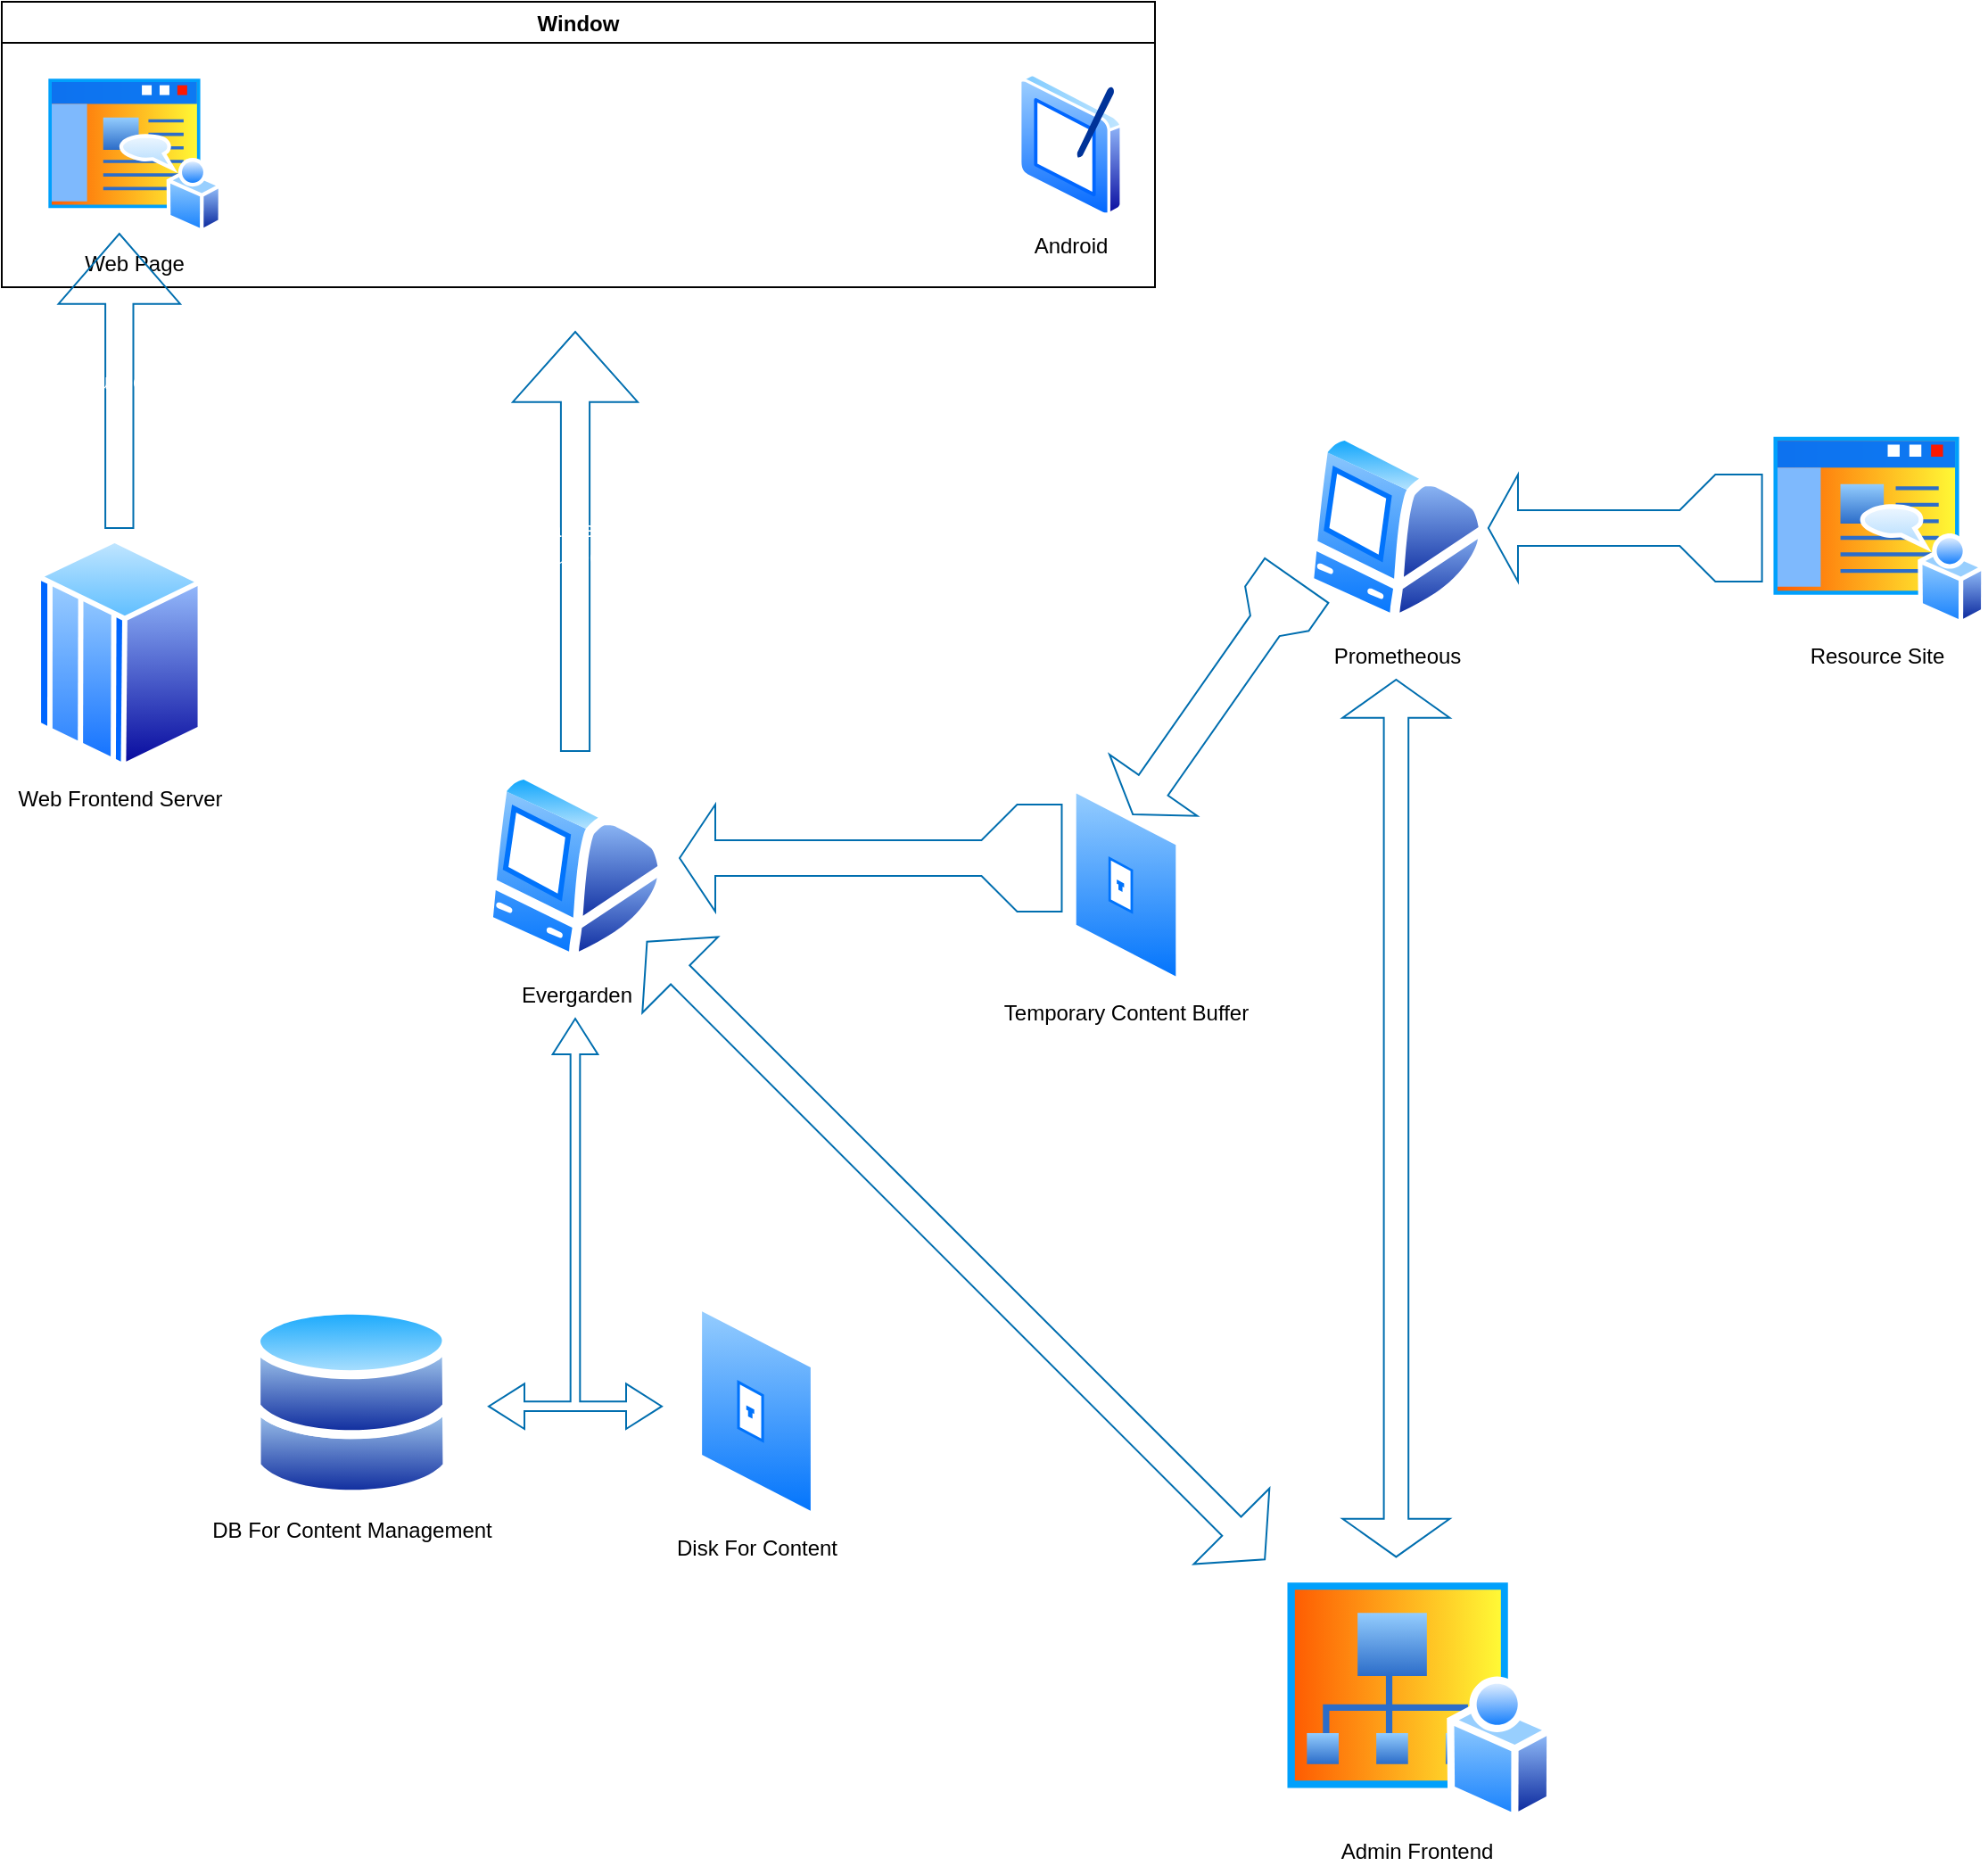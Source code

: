 <mxfile>
    <diagram id="c7vK5FcR2kVbPoGVOjvT" name="Page-1">
        <mxGraphModel dx="2564" dy="1139" grid="1" gridSize="10" guides="1" tooltips="1" connect="1" arrows="1" fold="1" page="1" pageScale="1" pageWidth="850" pageHeight="1100" math="0" shadow="0">
            <root>
                <mxCell id="0"/>
                <mxCell id="1" parent="0"/>
                <mxCell id="2" value="Prometheous" style="aspect=fixed;perimeter=ellipsePerimeter;html=1;align=center;shadow=0;dashed=0;spacingTop=3;image;image=img/lib/active_directory/mac_client.svg;" vertex="1" parent="1">
                    <mxGeometry x="410" y="660" width="103.4" height="110" as="geometry"/>
                </mxCell>
                <mxCell id="3" value="Resource Site" style="aspect=fixed;perimeter=ellipsePerimeter;html=1;align=center;shadow=0;dashed=0;spacingTop=3;image;image=img/lib/active_directory/home_page.svg;" vertex="1" parent="1">
                    <mxGeometry x="670" y="660" width="122.22" height="110" as="geometry"/>
                </mxCell>
                <mxCell id="4" value="Steal From" style="html=1;shadow=0;dashed=0;align=center;verticalAlign=middle;shape=mxgraph.arrows2.tailedArrow;dy1=10;dx1=16.6;notch=0;arrowHead=20;dx2=26.13;dy2=30;rotation=0;fillColor=none;fontColor=#ffffff;strokeColor=#006EAF;flipH=1;flipV=0;" vertex="1" parent="1">
                    <mxGeometry x="513.4" y="685" width="153.4" height="60" as="geometry"/>
                </mxCell>
                <mxCell id="6" value="Temporary Content Buffer" style="aspect=fixed;perimeter=ellipsePerimeter;html=1;align=center;shadow=0;dashed=0;spacingTop=3;image;image=img/lib/active_directory/data_jack.svg;" vertex="1" parent="1">
                    <mxGeometry x="280.0" y="860" width="60.5" height="110" as="geometry"/>
                </mxCell>
                <mxCell id="7" value="Save To" style="html=1;shadow=0;dashed=0;align=center;verticalAlign=middle;shape=mxgraph.arrows2.tailedArrow;dy1=10;dx1=20;notch=0;arrowHead=20;dx2=19.21;dy2=21.73;rotation=-55;fillColor=none;fontColor=#ffffff;strokeColor=#006EAF;flipH=1;flipV=1;" vertex="1" parent="1">
                    <mxGeometry x="280" y="780" width="160" height="60" as="geometry"/>
                </mxCell>
                <mxCell id="8" value="Evergarden" style="aspect=fixed;perimeter=ellipsePerimeter;html=1;align=center;shadow=0;dashed=0;spacingTop=3;image;image=img/lib/active_directory/mac_client.svg;" vertex="1" parent="1">
                    <mxGeometry x="-50.2" y="850" width="103.4" height="110" as="geometry"/>
                </mxCell>
                <mxCell id="9" value="Transfer To" style="html=1;shadow=0;dashed=0;align=center;verticalAlign=middle;shape=mxgraph.arrows2.tailedArrow;dy1=10;dx1=20;notch=0;arrowHead=20;dx2=25;dy2=30;rotation=0;fillColor=none;fontColor=#ffffff;strokeColor=#006EAF;flipH=1;" vertex="1" parent="1">
                    <mxGeometry x="60.0" y="870" width="214.24" height="60" as="geometry"/>
                </mxCell>
                <mxCell id="10" value="DB For Content Management" style="aspect=fixed;perimeter=ellipsePerimeter;html=1;align=center;shadow=0;dashed=0;spacingTop=3;image;image=img/lib/active_directory/databases.svg;" vertex="1" parent="1">
                    <mxGeometry x="-180" y="1150" width="112.25" height="110" as="geometry"/>
                </mxCell>
                <mxCell id="11" value="Disk For Content" style="aspect=fixed;perimeter=ellipsePerimeter;html=1;align=center;shadow=0;dashed=0;spacingTop=3;image;image=img/lib/active_directory/data_jack.svg;" vertex="1" parent="1">
                    <mxGeometry x="70" y="1150" width="66" height="120" as="geometry"/>
                </mxCell>
                <mxCell id="12" value="" style="html=1;shadow=0;dashed=0;align=center;verticalAlign=middle;shape=mxgraph.arrows2.triadArrow;dy=10;dx=20;arrowHead=25.33;fillColor=none;fontColor=#ffffff;strokeColor=#006EAF;" vertex="1" parent="1">
                    <mxGeometry x="-47" y="990" width="97" height="230" as="geometry"/>
                </mxCell>
                <mxCell id="13" value="Window" style="swimlane;" vertex="1" parent="1">
                    <mxGeometry x="-320" y="420" width="646.5" height="160" as="geometry"/>
                </mxCell>
                <mxCell id="15" value="Android" style="aspect=fixed;perimeter=ellipsePerimeter;html=1;align=center;shadow=0;dashed=0;spacingTop=3;image;image=img/lib/active_directory/tablet_pc.svg;" vertex="1" parent="13">
                    <mxGeometry x="570" y="40" width="58.4" height="80" as="geometry"/>
                </mxCell>
                <mxCell id="16" value="Web Page" style="aspect=fixed;perimeter=ellipsePerimeter;html=1;align=center;shadow=0;dashed=0;spacingTop=3;image;image=img/lib/active_directory/home_page.svg;" vertex="1" parent="13">
                    <mxGeometry x="23.5" y="40" width="100" height="90" as="geometry"/>
                </mxCell>
                <mxCell id="17" value="Backend&lt;br&gt;Support" style="html=1;shadow=0;dashed=0;align=center;verticalAlign=middle;shape=mxgraph.arrows2.arrow;dy=0.77;dx=39.33;direction=north;notch=0;fillColor=none;fontColor=#ffffff;strokeColor=#006EAF;" vertex="1" parent="1">
                    <mxGeometry x="-33.5" y="605" width="70" height="235" as="geometry"/>
                </mxCell>
                <mxCell id="18" value="Web Frontend Server" style="aspect=fixed;perimeter=ellipsePerimeter;html=1;align=center;shadow=0;dashed=0;spacingTop=3;image;image=img/lib/active_directory/mainframe_host.svg;" vertex="1" parent="1">
                    <mxGeometry x="-300.9" y="720" width="93.6" height="130" as="geometry"/>
                </mxCell>
                <mxCell id="19" value="Support" style="html=1;shadow=0;dashed=0;align=center;verticalAlign=middle;shape=mxgraph.arrows2.arrow;dy=0.77;dx=39.33;direction=north;notch=0;fillColor=none;strokeColor=#006EAF;fontColor=#ffffff;" vertex="1" parent="1">
                    <mxGeometry x="-288.2" y="550" width="68.2" height="165" as="geometry"/>
                </mxCell>
                <mxCell id="21" value="Admin Frontend" style="aspect=fixed;perimeter=ellipsePerimeter;html=1;align=center;shadow=0;dashed=0;spacingTop=3;image;image=img/lib/active_directory/my_sites.svg;fillColor=none;gradientColor=none;imageBackground=none;" vertex="1" parent="1">
                    <mxGeometry x="395.03" y="1300" width="155.55" height="140" as="geometry"/>
                </mxCell>
                <mxCell id="22" value="" style="html=1;shadow=0;dashed=0;align=center;verticalAlign=middle;shape=mxgraph.arrows2.twoWayArrow;dy=0.75;dx=26.32;fillColor=none;rotation=45;fontColor=#ffffff;strokeColor=#006EAF;" vertex="1" parent="1">
                    <mxGeometry x="-30" y="1090" width="489.79" height="60" as="geometry"/>
                </mxCell>
                <mxCell id="23" value="" style="html=1;shadow=0;dashed=0;align=center;verticalAlign=middle;shape=mxgraph.arrows2.twoWayArrow;dy=0.77;dx=21.33;fillColor=none;rotation=-90;fontColor=#ffffff;strokeColor=#006EAF;" vertex="1" parent="1">
                    <mxGeometry x="215.85" y="1015.85" width="491.7" height="60" as="geometry"/>
                </mxCell>
            </root>
        </mxGraphModel>
    </diagram>
</mxfile>